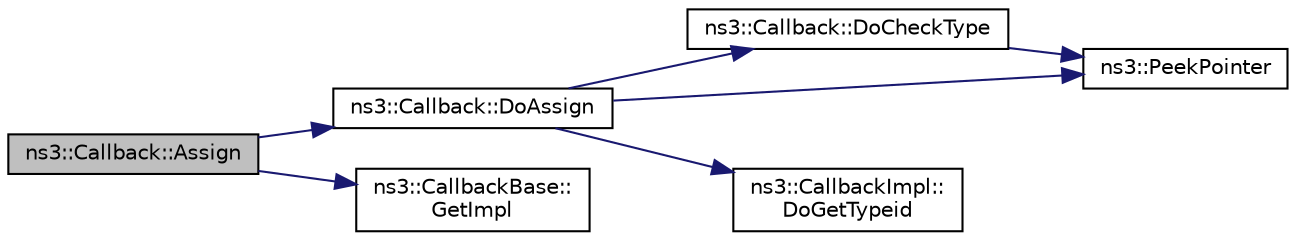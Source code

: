 digraph "ns3::Callback::Assign"
{
 // LATEX_PDF_SIZE
  edge [fontname="Helvetica",fontsize="10",labelfontname="Helvetica",labelfontsize="10"];
  node [fontname="Helvetica",fontsize="10",shape=record];
  rankdir="LR";
  Node1 [label="ns3::Callback::Assign",height=0.2,width=0.4,color="black", fillcolor="grey75", style="filled", fontcolor="black",tooltip="Adopt the other's implementation, if type compatible."];
  Node1 -> Node2 [color="midnightblue",fontsize="10",style="solid",fontname="Helvetica"];
  Node2 [label="ns3::Callback::DoAssign",height=0.2,width=0.4,color="black", fillcolor="white", style="filled",URL="$classns3_1_1_callback.html#a40b31032b5be1b88707232eef0243520",tooltip="Adopt the other's implementation, if type compatible."];
  Node2 -> Node3 [color="midnightblue",fontsize="10",style="solid",fontname="Helvetica"];
  Node3 [label="ns3::Callback::DoCheckType",height=0.2,width=0.4,color="black", fillcolor="white", style="filled",URL="$classns3_1_1_callback.html#a5ab54fc8646ba3077c2d157d0987fd2f",tooltip="Check for compatible types."];
  Node3 -> Node4 [color="midnightblue",fontsize="10",style="solid",fontname="Helvetica"];
  Node4 [label="ns3::PeekPointer",height=0.2,width=0.4,color="black", fillcolor="white", style="filled",URL="$namespacens3.html#af2a7557fe9afdd98d8f6f8f6e412cf5a",tooltip=" "];
  Node2 -> Node5 [color="midnightblue",fontsize="10",style="solid",fontname="Helvetica"];
  Node5 [label="ns3::CallbackImpl::\lDoGetTypeid",height=0.2,width=0.4,color="black", fillcolor="white", style="filled",URL="$classns3_1_1_callback_impl.html#a5a9453661514b1f16878e2fd278ff384",tooltip="Get the name of this object type."];
  Node2 -> Node4 [color="midnightblue",fontsize="10",style="solid",fontname="Helvetica"];
  Node1 -> Node6 [color="midnightblue",fontsize="10",style="solid",fontname="Helvetica"];
  Node6 [label="ns3::CallbackBase::\lGetImpl",height=0.2,width=0.4,color="black", fillcolor="white", style="filled",URL="$classns3_1_1_callback_base.html#a804f076ee02225596886e9e7b5500a0b",tooltip=" "];
}
